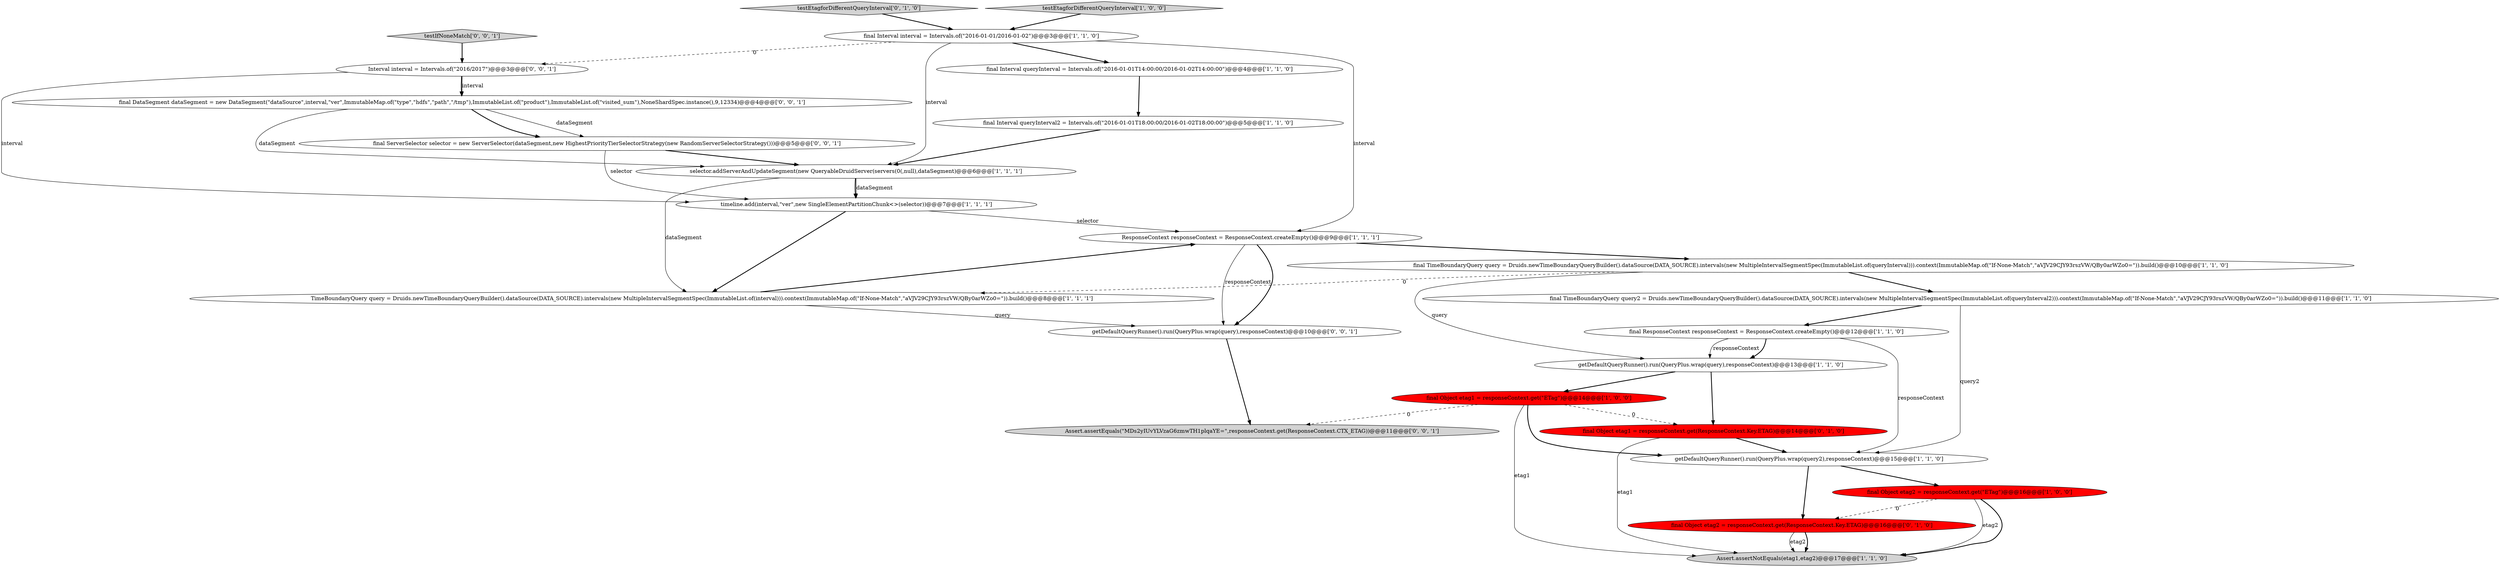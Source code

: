 digraph {
10 [style = filled, label = "final Interval queryInterval = Intervals.of(\"2016-01-01T14:00:00/2016-01-02T14:00:00\")@@@4@@@['1', '1', '0']", fillcolor = white, shape = ellipse image = "AAA0AAABBB1BBB"];
18 [style = filled, label = "final Object etag1 = responseContext.get(ResponseContext.Key.ETAG)@@@14@@@['0', '1', '0']", fillcolor = red, shape = ellipse image = "AAA1AAABBB2BBB"];
13 [style = filled, label = "final TimeBoundaryQuery query = Druids.newTimeBoundaryQueryBuilder().dataSource(DATA_SOURCE).intervals(new MultipleIntervalSegmentSpec(ImmutableList.of(queryInterval))).context(ImmutableMap.of(\"If-None-Match\",\"aVJV29CJY93rszVW/QBy0arWZo0=\")).build()@@@10@@@['1', '1', '0']", fillcolor = white, shape = ellipse image = "AAA0AAABBB1BBB"];
3 [style = filled, label = "final Object etag1 = responseContext.get(\"ETag\")@@@14@@@['1', '0', '0']", fillcolor = red, shape = ellipse image = "AAA1AAABBB1BBB"];
0 [style = filled, label = "getDefaultQueryRunner().run(QueryPlus.wrap(query),responseContext)@@@13@@@['1', '1', '0']", fillcolor = white, shape = ellipse image = "AAA0AAABBB1BBB"];
23 [style = filled, label = "getDefaultQueryRunner().run(QueryPlus.wrap(query),responseContext)@@@10@@@['0', '0', '1']", fillcolor = white, shape = ellipse image = "AAA0AAABBB3BBB"];
4 [style = filled, label = "final Object etag2 = responseContext.get(\"ETag\")@@@16@@@['1', '0', '0']", fillcolor = red, shape = ellipse image = "AAA1AAABBB1BBB"];
1 [style = filled, label = "final Interval interval = Intervals.of(\"2016-01-01/2016-01-02\")@@@3@@@['1', '1', '0']", fillcolor = white, shape = ellipse image = "AAA0AAABBB1BBB"];
5 [style = filled, label = "final TimeBoundaryQuery query2 = Druids.newTimeBoundaryQueryBuilder().dataSource(DATA_SOURCE).intervals(new MultipleIntervalSegmentSpec(ImmutableList.of(queryInterval2))).context(ImmutableMap.of(\"If-None-Match\",\"aVJV29CJY93rszVW/QBy0arWZo0=\")).build()@@@11@@@['1', '1', '0']", fillcolor = white, shape = ellipse image = "AAA0AAABBB1BBB"];
17 [style = filled, label = "final Object etag2 = responseContext.get(ResponseContext.Key.ETAG)@@@16@@@['0', '1', '0']", fillcolor = red, shape = ellipse image = "AAA1AAABBB2BBB"];
14 [style = filled, label = "ResponseContext responseContext = ResponseContext.createEmpty()@@@9@@@['1', '1', '1']", fillcolor = white, shape = ellipse image = "AAA0AAABBB1BBB"];
6 [style = filled, label = "final ResponseContext responseContext = ResponseContext.createEmpty()@@@12@@@['1', '1', '0']", fillcolor = white, shape = ellipse image = "AAA0AAABBB1BBB"];
24 [style = filled, label = "final DataSegment dataSegment = new DataSegment(\"dataSource\",interval,\"ver\",ImmutableMap.of(\"type\",\"hdfs\",\"path\",\"/tmp\"),ImmutableList.of(\"product\"),ImmutableList.of(\"visited_sum\"),NoneShardSpec.instance(),9,12334)@@@4@@@['0', '0', '1']", fillcolor = white, shape = ellipse image = "AAA0AAABBB3BBB"];
2 [style = filled, label = "getDefaultQueryRunner().run(QueryPlus.wrap(query2),responseContext)@@@15@@@['1', '1', '0']", fillcolor = white, shape = ellipse image = "AAA0AAABBB1BBB"];
15 [style = filled, label = "selector.addServerAndUpdateSegment(new QueryableDruidServer(servers(0(,null),dataSegment)@@@6@@@['1', '1', '1']", fillcolor = white, shape = ellipse image = "AAA0AAABBB1BBB"];
21 [style = filled, label = "final ServerSelector selector = new ServerSelector(dataSegment,new HighestPriorityTierSelectorStrategy(new RandomServerSelectorStrategy()))@@@5@@@['0', '0', '1']", fillcolor = white, shape = ellipse image = "AAA0AAABBB3BBB"];
16 [style = filled, label = "testEtagforDifferentQueryInterval['0', '1', '0']", fillcolor = lightgray, shape = diamond image = "AAA0AAABBB2BBB"];
22 [style = filled, label = "Interval interval = Intervals.of(\"2016/2017\")@@@3@@@['0', '0', '1']", fillcolor = white, shape = ellipse image = "AAA0AAABBB3BBB"];
9 [style = filled, label = "testEtagforDifferentQueryInterval['1', '0', '0']", fillcolor = lightgray, shape = diamond image = "AAA0AAABBB1BBB"];
7 [style = filled, label = "timeline.add(interval,\"ver\",new SingleElementPartitionChunk<>(selector))@@@7@@@['1', '1', '1']", fillcolor = white, shape = ellipse image = "AAA0AAABBB1BBB"];
20 [style = filled, label = "Assert.assertEquals(\"MDs2yIUvYLVzaG6zmwTH1plqaYE=\",responseContext.get(ResponseContext.CTX_ETAG))@@@11@@@['0', '0', '1']", fillcolor = lightgray, shape = ellipse image = "AAA0AAABBB3BBB"];
19 [style = filled, label = "testIfNoneMatch['0', '0', '1']", fillcolor = lightgray, shape = diamond image = "AAA0AAABBB3BBB"];
8 [style = filled, label = "Assert.assertNotEquals(etag1,etag2)@@@17@@@['1', '1', '0']", fillcolor = lightgray, shape = ellipse image = "AAA0AAABBB1BBB"];
12 [style = filled, label = "final Interval queryInterval2 = Intervals.of(\"2016-01-01T18:00:00/2016-01-02T18:00:00\")@@@5@@@['1', '1', '0']", fillcolor = white, shape = ellipse image = "AAA0AAABBB1BBB"];
11 [style = filled, label = "TimeBoundaryQuery query = Druids.newTimeBoundaryQueryBuilder().dataSource(DATA_SOURCE).intervals(new MultipleIntervalSegmentSpec(ImmutableList.of(interval))).context(ImmutableMap.of(\"If-None-Match\",\"aVJV29CJY93rszVW/QBy0arWZo0=\")).build()@@@8@@@['1', '1', '1']", fillcolor = white, shape = ellipse image = "AAA0AAABBB1BBB"];
2->17 [style = bold, label=""];
0->3 [style = bold, label=""];
17->8 [style = bold, label=""];
23->20 [style = bold, label=""];
7->11 [style = bold, label=""];
15->7 [style = bold, label=""];
5->2 [style = solid, label="query2"];
11->14 [style = bold, label=""];
14->23 [style = solid, label="responseContext"];
4->17 [style = dashed, label="0"];
21->15 [style = bold, label=""];
18->8 [style = solid, label="etag1"];
3->18 [style = dashed, label="0"];
12->15 [style = bold, label=""];
7->14 [style = solid, label="selector"];
4->8 [style = solid, label="etag2"];
6->0 [style = bold, label=""];
22->7 [style = solid, label="interval"];
18->2 [style = bold, label=""];
15->7 [style = solid, label="dataSegment"];
2->4 [style = bold, label=""];
21->7 [style = solid, label="selector"];
1->22 [style = dashed, label="0"];
24->21 [style = solid, label="dataSegment"];
22->24 [style = solid, label="interval"];
5->6 [style = bold, label=""];
3->2 [style = bold, label=""];
14->23 [style = bold, label=""];
16->1 [style = bold, label=""];
24->21 [style = bold, label=""];
6->0 [style = solid, label="responseContext"];
10->12 [style = bold, label=""];
1->15 [style = solid, label="interval"];
24->15 [style = solid, label="dataSegment"];
3->20 [style = dashed, label="0"];
13->5 [style = bold, label=""];
17->8 [style = solid, label="etag2"];
4->8 [style = bold, label=""];
0->18 [style = bold, label=""];
13->0 [style = solid, label="query"];
6->2 [style = solid, label="responseContext"];
3->8 [style = solid, label="etag1"];
11->23 [style = solid, label="query"];
14->13 [style = bold, label=""];
22->24 [style = bold, label=""];
1->14 [style = solid, label="interval"];
9->1 [style = bold, label=""];
15->11 [style = solid, label="dataSegment"];
1->10 [style = bold, label=""];
19->22 [style = bold, label=""];
13->11 [style = dashed, label="0"];
}

